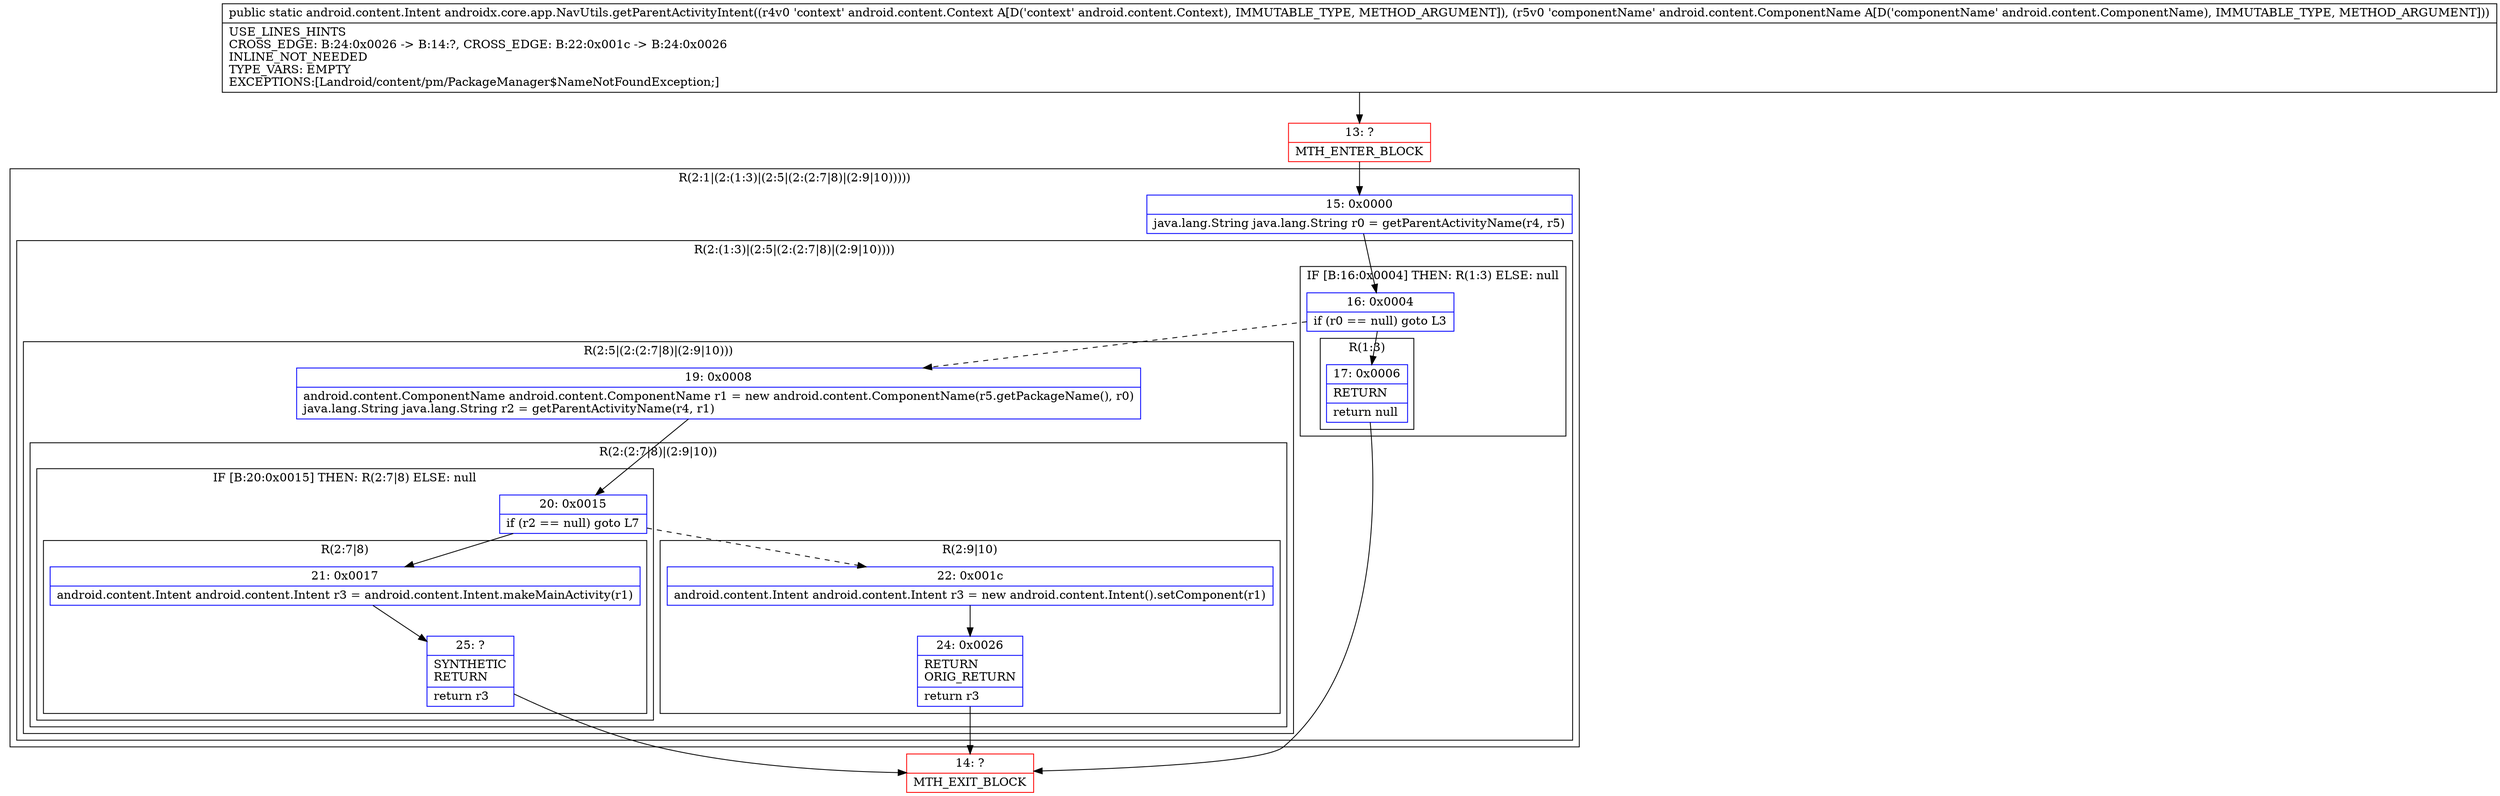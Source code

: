 digraph "CFG forandroidx.core.app.NavUtils.getParentActivityIntent(Landroid\/content\/Context;Landroid\/content\/ComponentName;)Landroid\/content\/Intent;" {
subgraph cluster_Region_1683003813 {
label = "R(2:1|(2:(1:3)|(2:5|(2:(2:7|8)|(2:9|10)))))";
node [shape=record,color=blue];
Node_15 [shape=record,label="{15\:\ 0x0000|java.lang.String java.lang.String r0 = getParentActivityName(r4, r5)\l}"];
subgraph cluster_Region_368273720 {
label = "R(2:(1:3)|(2:5|(2:(2:7|8)|(2:9|10))))";
node [shape=record,color=blue];
subgraph cluster_IfRegion_1472175997 {
label = "IF [B:16:0x0004] THEN: R(1:3) ELSE: null";
node [shape=record,color=blue];
Node_16 [shape=record,label="{16\:\ 0x0004|if (r0 == null) goto L3\l}"];
subgraph cluster_Region_437715973 {
label = "R(1:3)";
node [shape=record,color=blue];
Node_17 [shape=record,label="{17\:\ 0x0006|RETURN\l|return null\l}"];
}
}
subgraph cluster_Region_562931423 {
label = "R(2:5|(2:(2:7|8)|(2:9|10)))";
node [shape=record,color=blue];
Node_19 [shape=record,label="{19\:\ 0x0008|android.content.ComponentName android.content.ComponentName r1 = new android.content.ComponentName(r5.getPackageName(), r0)\ljava.lang.String java.lang.String r2 = getParentActivityName(r4, r1)\l}"];
subgraph cluster_Region_634751430 {
label = "R(2:(2:7|8)|(2:9|10))";
node [shape=record,color=blue];
subgraph cluster_IfRegion_1717433977 {
label = "IF [B:20:0x0015] THEN: R(2:7|8) ELSE: null";
node [shape=record,color=blue];
Node_20 [shape=record,label="{20\:\ 0x0015|if (r2 == null) goto L7\l}"];
subgraph cluster_Region_760210808 {
label = "R(2:7|8)";
node [shape=record,color=blue];
Node_21 [shape=record,label="{21\:\ 0x0017|android.content.Intent android.content.Intent r3 = android.content.Intent.makeMainActivity(r1)\l}"];
Node_25 [shape=record,label="{25\:\ ?|SYNTHETIC\lRETURN\l|return r3\l}"];
}
}
subgraph cluster_Region_1303567557 {
label = "R(2:9|10)";
node [shape=record,color=blue];
Node_22 [shape=record,label="{22\:\ 0x001c|android.content.Intent android.content.Intent r3 = new android.content.Intent().setComponent(r1)\l}"];
Node_24 [shape=record,label="{24\:\ 0x0026|RETURN\lORIG_RETURN\l|return r3\l}"];
}
}
}
}
}
Node_13 [shape=record,color=red,label="{13\:\ ?|MTH_ENTER_BLOCK\l}"];
Node_14 [shape=record,color=red,label="{14\:\ ?|MTH_EXIT_BLOCK\l}"];
MethodNode[shape=record,label="{public static android.content.Intent androidx.core.app.NavUtils.getParentActivityIntent((r4v0 'context' android.content.Context A[D('context' android.content.Context), IMMUTABLE_TYPE, METHOD_ARGUMENT]), (r5v0 'componentName' android.content.ComponentName A[D('componentName' android.content.ComponentName), IMMUTABLE_TYPE, METHOD_ARGUMENT]))  | USE_LINES_HINTS\lCROSS_EDGE: B:24:0x0026 \-\> B:14:?, CROSS_EDGE: B:22:0x001c \-\> B:24:0x0026\lINLINE_NOT_NEEDED\lTYPE_VARS: EMPTY\lEXCEPTIONS:[Landroid\/content\/pm\/PackageManager$NameNotFoundException;]\l}"];
MethodNode -> Node_13;Node_15 -> Node_16;
Node_16 -> Node_17;
Node_16 -> Node_19[style=dashed];
Node_17 -> Node_14;
Node_19 -> Node_20;
Node_20 -> Node_21;
Node_20 -> Node_22[style=dashed];
Node_21 -> Node_25;
Node_25 -> Node_14;
Node_22 -> Node_24;
Node_24 -> Node_14;
Node_13 -> Node_15;
}

